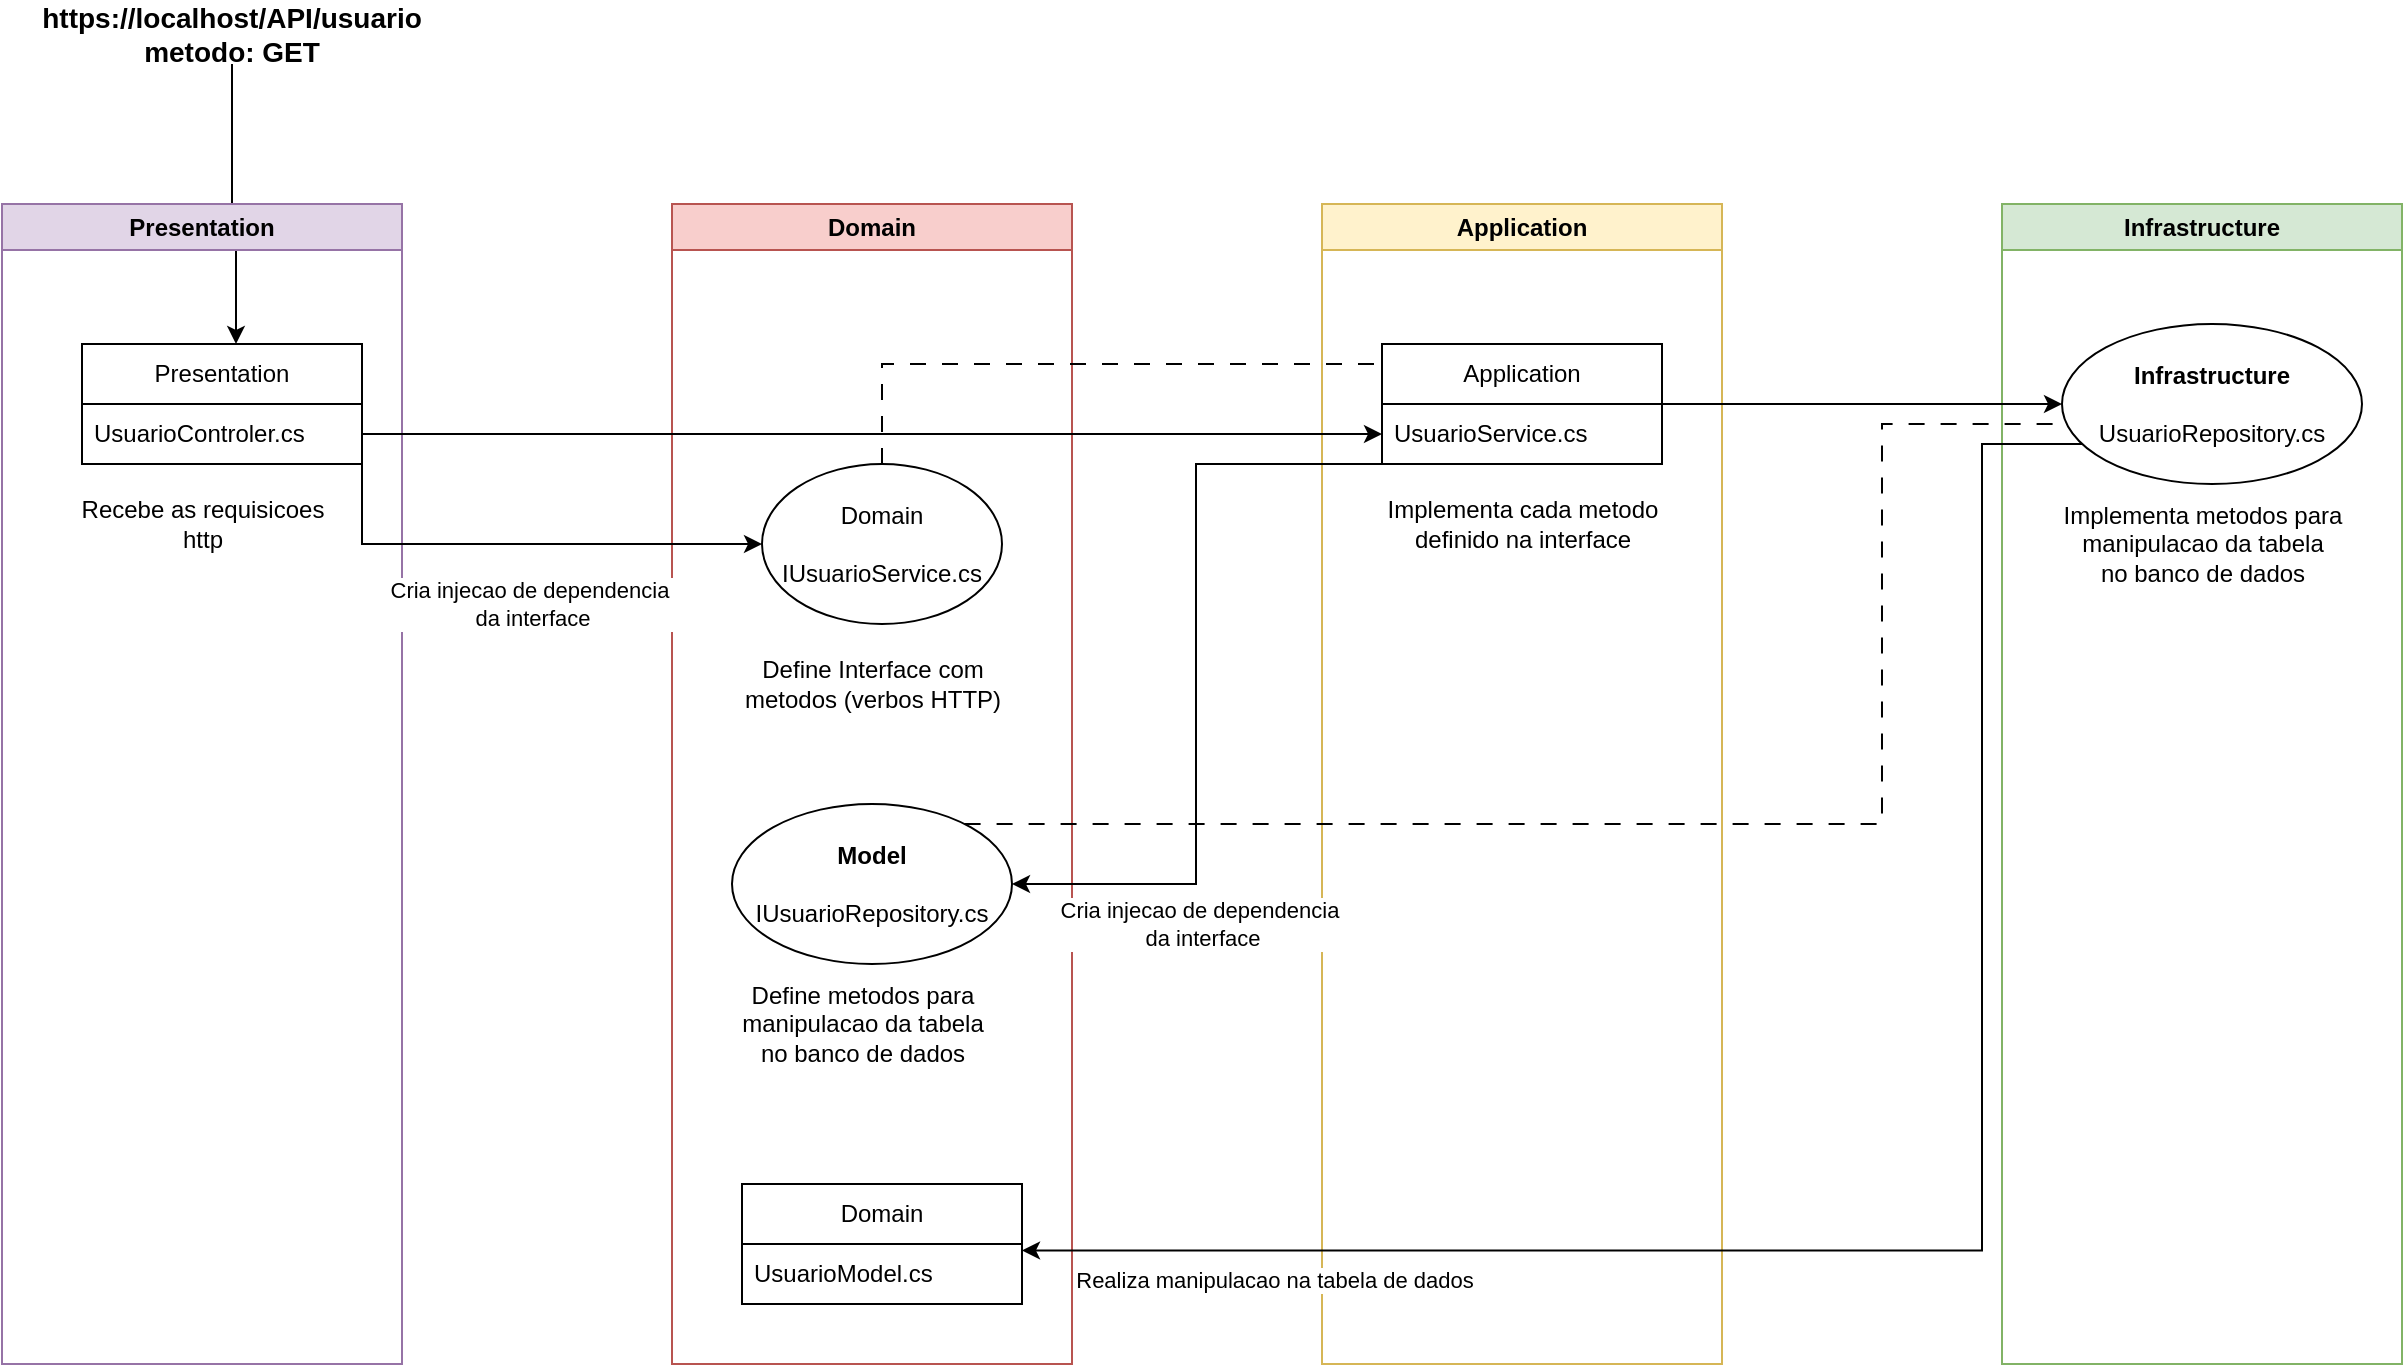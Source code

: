 <mxfile version="24.7.14">
  <diagram name="Page-1" id="_4uO2gtmc7-qXicQ9ZDp">
    <mxGraphModel dx="1687" dy="925" grid="1" gridSize="10" guides="1" tooltips="1" connect="1" arrows="1" fold="1" page="1" pageScale="1" pageWidth="850" pageHeight="1100" math="0" shadow="0">
      <root>
        <mxCell id="0" />
        <mxCell id="1" parent="0" />
        <mxCell id="fK04wbwXrZtSwDWcRZAW-6" value="&lt;b&gt;&lt;font style=&quot;font-size: 14px;&quot;&gt;https://localhost/API/usuario&lt;br&gt;metodo: GET&lt;/font&gt;&lt;/b&gt;" style="text;html=1;align=center;verticalAlign=middle;whiteSpace=wrap;rounded=0;" vertex="1" parent="1">
          <mxGeometry x="180" y="10" width="190" height="30" as="geometry" />
        </mxCell>
        <mxCell id="fK04wbwXrZtSwDWcRZAW-10" style="edgeStyle=orthogonalEdgeStyle;rounded=0;orthogonalLoop=1;jettySize=auto;html=1;exitX=0.5;exitY=1;exitDx=0;exitDy=0;entryX=0.55;entryY=0;entryDx=0;entryDy=0;entryPerimeter=0;" edge="1" parent="1" source="fK04wbwXrZtSwDWcRZAW-6" target="fK04wbwXrZtSwDWcRZAW-8">
          <mxGeometry relative="1" as="geometry" />
        </mxCell>
        <mxCell id="fK04wbwXrZtSwDWcRZAW-20" value="Presentation" style="swimlane;whiteSpace=wrap;html=1;fillColor=#e1d5e7;strokeColor=#9673a6;" vertex="1" parent="1">
          <mxGeometry x="160" y="110" width="200" height="580" as="geometry" />
        </mxCell>
        <mxCell id="fK04wbwXrZtSwDWcRZAW-8" value="Presentation" style="swimlane;fontStyle=0;childLayout=stackLayout;horizontal=1;startSize=30;horizontalStack=0;resizeParent=1;resizeParentMax=0;resizeLast=0;collapsible=1;marginBottom=0;whiteSpace=wrap;html=1;" vertex="1" parent="fK04wbwXrZtSwDWcRZAW-20">
          <mxGeometry x="40" y="70" width="140" height="60" as="geometry" />
        </mxCell>
        <mxCell id="fK04wbwXrZtSwDWcRZAW-9" value="UsuarioControler.cs" style="text;strokeColor=none;fillColor=none;align=left;verticalAlign=middle;spacingLeft=4;spacingRight=4;overflow=hidden;points=[[0,0.5],[1,0.5]];portConstraint=eastwest;rotatable=0;whiteSpace=wrap;html=1;" vertex="1" parent="fK04wbwXrZtSwDWcRZAW-8">
          <mxGeometry y="30" width="140" height="30" as="geometry" />
        </mxCell>
        <mxCell id="fK04wbwXrZtSwDWcRZAW-33" value="Recebe as requisicoes&lt;br&gt;http" style="text;html=1;align=center;verticalAlign=middle;resizable=0;points=[];autosize=1;strokeColor=none;fillColor=none;" vertex="1" parent="fK04wbwXrZtSwDWcRZAW-20">
          <mxGeometry x="30" y="140" width="140" height="40" as="geometry" />
        </mxCell>
        <mxCell id="fK04wbwXrZtSwDWcRZAW-21" value="Domain" style="swimlane;whiteSpace=wrap;html=1;fillColor=#f8cecc;strokeColor=#b85450;" vertex="1" parent="1">
          <mxGeometry x="495" y="110" width="200" height="580" as="geometry" />
        </mxCell>
        <mxCell id="fK04wbwXrZtSwDWcRZAW-26" value="&lt;span style=&quot;font-weight: 700;&quot;&gt;Model&lt;/span&gt;&lt;br&gt;&lt;br&gt;IUsuarioRepository.cs" style="ellipse;whiteSpace=wrap;html=1;" vertex="1" parent="fK04wbwXrZtSwDWcRZAW-21">
          <mxGeometry x="30" y="300" width="140" height="80" as="geometry" />
        </mxCell>
        <mxCell id="fK04wbwXrZtSwDWcRZAW-27" value="Define metodos para&lt;br&gt;manipulacao da tabela&lt;br&gt;no banco de dados" style="text;html=1;align=center;verticalAlign=middle;resizable=0;points=[];autosize=1;strokeColor=none;fillColor=none;" vertex="1" parent="fK04wbwXrZtSwDWcRZAW-21">
          <mxGeometry x="25" y="380" width="140" height="60" as="geometry" />
        </mxCell>
        <mxCell id="fK04wbwXrZtSwDWcRZAW-11" value="Domain&lt;br&gt;&lt;br&gt;IUsuarioService.cs" style="ellipse;whiteSpace=wrap;html=1;" vertex="1" parent="fK04wbwXrZtSwDWcRZAW-21">
          <mxGeometry x="45" y="130" width="120" height="80" as="geometry" />
        </mxCell>
        <mxCell id="fK04wbwXrZtSwDWcRZAW-13" value="Define Interface com&lt;br&gt;metodos (verbos HTTP)" style="text;html=1;align=center;verticalAlign=middle;resizable=0;points=[];autosize=1;strokeColor=none;fillColor=none;" vertex="1" parent="fK04wbwXrZtSwDWcRZAW-21">
          <mxGeometry x="25" y="220" width="150" height="40" as="geometry" />
        </mxCell>
        <mxCell id="fK04wbwXrZtSwDWcRZAW-2" value="Domain" style="swimlane;fontStyle=0;childLayout=stackLayout;horizontal=1;startSize=30;horizontalStack=0;resizeParent=1;resizeParentMax=0;resizeLast=0;collapsible=1;marginBottom=0;whiteSpace=wrap;html=1;" vertex="1" parent="fK04wbwXrZtSwDWcRZAW-21">
          <mxGeometry x="35" y="490" width="140" height="60" as="geometry" />
        </mxCell>
        <mxCell id="fK04wbwXrZtSwDWcRZAW-3" value="UsuarioModel.cs" style="text;strokeColor=none;fillColor=none;align=left;verticalAlign=middle;spacingLeft=4;spacingRight=4;overflow=hidden;points=[[0,0.5],[1,0.5]];portConstraint=eastwest;rotatable=0;whiteSpace=wrap;html=1;" vertex="1" parent="fK04wbwXrZtSwDWcRZAW-2">
          <mxGeometry y="30" width="140" height="30" as="geometry" />
        </mxCell>
        <mxCell id="fK04wbwXrZtSwDWcRZAW-22" value="Application" style="swimlane;whiteSpace=wrap;html=1;fillColor=#fff2cc;strokeColor=#d6b656;" vertex="1" parent="1">
          <mxGeometry x="820" y="110" width="200" height="580" as="geometry" />
        </mxCell>
        <mxCell id="fK04wbwXrZtSwDWcRZAW-17" value="Application" style="swimlane;fontStyle=0;childLayout=stackLayout;horizontal=1;startSize=30;horizontalStack=0;resizeParent=1;resizeParentMax=0;resizeLast=0;collapsible=1;marginBottom=0;whiteSpace=wrap;html=1;" vertex="1" parent="fK04wbwXrZtSwDWcRZAW-22">
          <mxGeometry x="30" y="70" width="140" height="60" as="geometry" />
        </mxCell>
        <mxCell id="fK04wbwXrZtSwDWcRZAW-18" value="&lt;span style=&quot;text-align: center;&quot;&gt;UsuarioService.cs&lt;/span&gt;" style="text;strokeColor=none;fillColor=none;align=left;verticalAlign=middle;spacingLeft=4;spacingRight=4;overflow=hidden;points=[[0,0.5],[1,0.5]];portConstraint=eastwest;rotatable=0;whiteSpace=wrap;html=1;" vertex="1" parent="fK04wbwXrZtSwDWcRZAW-17">
          <mxGeometry y="30" width="140" height="30" as="geometry" />
        </mxCell>
        <mxCell id="fK04wbwXrZtSwDWcRZAW-16" value="Implementa cada metodo&lt;br&gt;definido na interface" style="text;html=1;align=center;verticalAlign=middle;resizable=0;points=[];autosize=1;strokeColor=none;fillColor=none;" vertex="1" parent="fK04wbwXrZtSwDWcRZAW-22">
          <mxGeometry x="20" y="140" width="160" height="40" as="geometry" />
        </mxCell>
        <mxCell id="fK04wbwXrZtSwDWcRZAW-23" value="Infrastructure" style="swimlane;whiteSpace=wrap;html=1;fillColor=#d5e8d4;strokeColor=#82b366;" vertex="1" parent="1">
          <mxGeometry x="1160" y="110" width="200" height="580" as="geometry" />
        </mxCell>
        <mxCell id="fK04wbwXrZtSwDWcRZAW-24" value="&lt;span style=&quot;font-weight: 700;&quot;&gt;Infrastructure&lt;/span&gt;&lt;br&gt;&lt;br&gt;UsuarioRepository.cs" style="ellipse;whiteSpace=wrap;html=1;" vertex="1" parent="fK04wbwXrZtSwDWcRZAW-23">
          <mxGeometry x="30" y="60" width="150" height="80" as="geometry" />
        </mxCell>
        <mxCell id="fK04wbwXrZtSwDWcRZAW-25" value="Implementa metodos para&lt;br&gt;manipulacao da tabela&lt;br&gt;no banco de dados" style="text;html=1;align=center;verticalAlign=middle;resizable=0;points=[];autosize=1;strokeColor=none;fillColor=none;" vertex="1" parent="fK04wbwXrZtSwDWcRZAW-23">
          <mxGeometry x="20" y="140" width="160" height="60" as="geometry" />
        </mxCell>
        <mxCell id="fK04wbwXrZtSwDWcRZAW-31" style="edgeStyle=orthogonalEdgeStyle;rounded=0;orthogonalLoop=1;jettySize=auto;html=1;" edge="1" parent="1" source="fK04wbwXrZtSwDWcRZAW-9" target="fK04wbwXrZtSwDWcRZAW-18">
          <mxGeometry relative="1" as="geometry" />
        </mxCell>
        <mxCell id="fK04wbwXrZtSwDWcRZAW-32" style="edgeStyle=orthogonalEdgeStyle;rounded=0;orthogonalLoop=1;jettySize=auto;html=1;entryX=0;entryY=0.5;entryDx=0;entryDy=0;" edge="1" parent="1" source="fK04wbwXrZtSwDWcRZAW-9" target="fK04wbwXrZtSwDWcRZAW-11">
          <mxGeometry relative="1" as="geometry">
            <Array as="points">
              <mxPoint x="340" y="280" />
            </Array>
          </mxGeometry>
        </mxCell>
        <mxCell id="fK04wbwXrZtSwDWcRZAW-34" value="Cria injecao de dependencia&amp;nbsp;&lt;br&gt;da interface" style="edgeLabel;html=1;align=center;verticalAlign=middle;resizable=0;points=[];" vertex="1" connectable="0" parent="fK04wbwXrZtSwDWcRZAW-32">
          <mxGeometry x="0.135" y="3" relative="1" as="geometry">
            <mxPoint x="-11" y="33" as="offset" />
          </mxGeometry>
        </mxCell>
        <mxCell id="fK04wbwXrZtSwDWcRZAW-35" style="edgeStyle=orthogonalEdgeStyle;rounded=0;orthogonalLoop=1;jettySize=auto;html=1;entryX=1;entryY=0.5;entryDx=0;entryDy=0;" edge="1" parent="1" source="fK04wbwXrZtSwDWcRZAW-18" target="fK04wbwXrZtSwDWcRZAW-26">
          <mxGeometry relative="1" as="geometry">
            <Array as="points">
              <mxPoint x="757" y="240" />
              <mxPoint x="757" y="450" />
            </Array>
          </mxGeometry>
        </mxCell>
        <mxCell id="fK04wbwXrZtSwDWcRZAW-36" value="Cria injecao de dependencia&amp;nbsp;&lt;br&gt;da interface" style="edgeLabel;html=1;align=center;verticalAlign=middle;resizable=0;points=[];" vertex="1" connectable="0" parent="1">
          <mxGeometry x="760.001" y="470.0" as="geometry" />
        </mxCell>
        <mxCell id="fK04wbwXrZtSwDWcRZAW-37" style="edgeStyle=orthogonalEdgeStyle;rounded=0;orthogonalLoop=1;jettySize=auto;html=1;entryX=0;entryY=0.5;entryDx=0;entryDy=0;" edge="1" parent="1" source="fK04wbwXrZtSwDWcRZAW-17" target="fK04wbwXrZtSwDWcRZAW-24">
          <mxGeometry relative="1" as="geometry" />
        </mxCell>
        <mxCell id="fK04wbwXrZtSwDWcRZAW-38" style="edgeStyle=orthogonalEdgeStyle;rounded=0;orthogonalLoop=1;jettySize=auto;html=1;entryX=1;entryY=0.108;entryDx=0;entryDy=0;entryPerimeter=0;" edge="1" parent="1" source="fK04wbwXrZtSwDWcRZAW-24" target="fK04wbwXrZtSwDWcRZAW-3">
          <mxGeometry relative="1" as="geometry">
            <Array as="points">
              <mxPoint x="1150" y="230" />
              <mxPoint x="1150" y="633" />
            </Array>
          </mxGeometry>
        </mxCell>
        <mxCell id="fK04wbwXrZtSwDWcRZAW-39" value="Realiza manipulacao na tabela de dados" style="edgeLabel;html=1;align=center;verticalAlign=middle;resizable=0;points=[];" vertex="1" connectable="0" parent="1">
          <mxGeometry x="780.0" y="650.0" as="geometry">
            <mxPoint x="16" y="-2" as="offset" />
          </mxGeometry>
        </mxCell>
        <mxCell id="fK04wbwXrZtSwDWcRZAW-40" style="edgeStyle=orthogonalEdgeStyle;rounded=0;orthogonalLoop=1;jettySize=auto;html=1;entryX=0;entryY=0;entryDx=0;entryDy=0;endArrow=none;endFill=0;dashed=1;dashPattern=8 8;" edge="1" parent="1" source="fK04wbwXrZtSwDWcRZAW-11" target="fK04wbwXrZtSwDWcRZAW-17">
          <mxGeometry relative="1" as="geometry">
            <Array as="points">
              <mxPoint x="600" y="190" />
              <mxPoint x="850" y="190" />
            </Array>
          </mxGeometry>
        </mxCell>
        <mxCell id="fK04wbwXrZtSwDWcRZAW-41" style="edgeStyle=orthogonalEdgeStyle;rounded=0;orthogonalLoop=1;jettySize=auto;html=1;endArrow=none;endFill=0;dashed=1;dashPattern=8 8;" edge="1" parent="1" source="fK04wbwXrZtSwDWcRZAW-26" target="fK04wbwXrZtSwDWcRZAW-24">
          <mxGeometry relative="1" as="geometry">
            <Array as="points">
              <mxPoint x="1100" y="420" />
              <mxPoint x="1100" y="220" />
            </Array>
          </mxGeometry>
        </mxCell>
      </root>
    </mxGraphModel>
  </diagram>
</mxfile>
